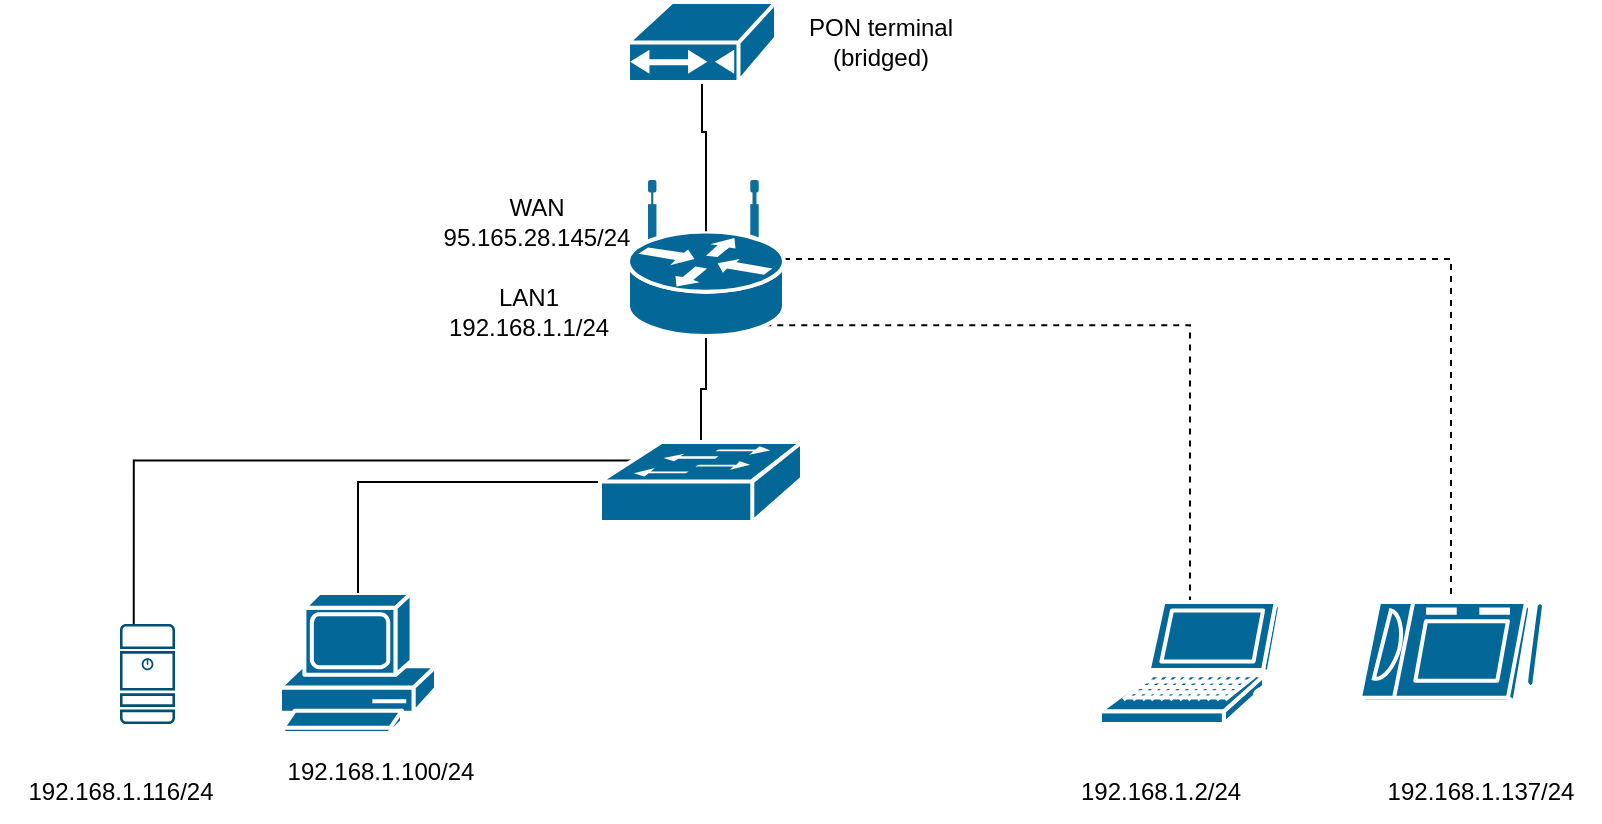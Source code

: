 <mxfile version="20.5.3" type="github">
  <diagram name="Page-1" id="c37626ed-c26b-45fb-9056-f9ebc6bb27b6">
    <mxGraphModel dx="1348" dy="764" grid="1" gridSize="10" guides="1" tooltips="1" connect="1" arrows="1" fold="1" page="1" pageScale="1" pageWidth="1100" pageHeight="850" background="none" math="0" shadow="0">
      <root>
        <mxCell id="0" />
        <mxCell id="1" parent="0" />
        <mxCell id="S-D4uRY1__-7AtNyb_nX-12" style="edgeStyle=orthogonalEdgeStyle;rounded=0;orthogonalLoop=1;jettySize=auto;html=1;exitX=0.88;exitY=0.93;exitDx=0;exitDy=0;exitPerimeter=0;endArrow=none;endFill=0;dashed=1;" edge="1" parent="1" source="S-D4uRY1__-7AtNyb_nX-2" target="S-D4uRY1__-7AtNyb_nX-7">
          <mxGeometry relative="1" as="geometry" />
        </mxCell>
        <mxCell id="S-D4uRY1__-7AtNyb_nX-13" style="edgeStyle=orthogonalEdgeStyle;rounded=0;orthogonalLoop=1;jettySize=auto;html=1;dashed=1;endArrow=none;endFill=0;" edge="1" parent="1" source="S-D4uRY1__-7AtNyb_nX-2" target="S-D4uRY1__-7AtNyb_nX-9">
          <mxGeometry relative="1" as="geometry" />
        </mxCell>
        <mxCell id="S-D4uRY1__-7AtNyb_nX-14" style="edgeStyle=orthogonalEdgeStyle;rounded=0;orthogonalLoop=1;jettySize=auto;html=1;exitX=0.5;exitY=1;exitDx=0;exitDy=0;exitPerimeter=0;entryX=0.5;entryY=0;entryDx=0;entryDy=0;entryPerimeter=0;endArrow=none;endFill=0;" edge="1" parent="1" source="S-D4uRY1__-7AtNyb_nX-2" target="S-D4uRY1__-7AtNyb_nX-10">
          <mxGeometry relative="1" as="geometry" />
        </mxCell>
        <mxCell id="S-D4uRY1__-7AtNyb_nX-2" value="" style="shape=mxgraph.cisco.routers.wireless_router;sketch=0;html=1;pointerEvents=1;dashed=0;fillColor=#036897;strokeColor=#ffffff;strokeWidth=2;verticalLabelPosition=bottom;verticalAlign=top;align=center;outlineConnect=0;" vertex="1" parent="1">
          <mxGeometry x="474" y="120" width="78" height="77" as="geometry" />
        </mxCell>
        <mxCell id="S-D4uRY1__-7AtNyb_nX-6" style="edgeStyle=orthogonalEdgeStyle;rounded=0;orthogonalLoop=1;jettySize=auto;html=1;exitX=0.5;exitY=1;exitDx=0;exitDy=0;exitPerimeter=0;entryX=0.5;entryY=0.32;entryDx=0;entryDy=0;entryPerimeter=0;endArrow=none;endFill=0;" edge="1" parent="1" source="S-D4uRY1__-7AtNyb_nX-3" target="S-D4uRY1__-7AtNyb_nX-2">
          <mxGeometry relative="1" as="geometry" />
        </mxCell>
        <mxCell id="S-D4uRY1__-7AtNyb_nX-3" value="" style="shape=mxgraph.cisco.modems_and_phones.cable_modem;sketch=0;html=1;pointerEvents=1;dashed=0;fillColor=#036897;strokeColor=#ffffff;strokeWidth=2;verticalLabelPosition=bottom;verticalAlign=top;align=center;outlineConnect=0;" vertex="1" parent="1">
          <mxGeometry x="474" y="30" width="74" height="40" as="geometry" />
        </mxCell>
        <mxCell id="S-D4uRY1__-7AtNyb_nX-7" value="" style="shape=mxgraph.cisco.computers_and_peripherals.laptop;sketch=0;html=1;pointerEvents=1;dashed=0;fillColor=#036897;strokeColor=#ffffff;strokeWidth=2;verticalLabelPosition=bottom;verticalAlign=top;align=center;outlineConnect=0;" vertex="1" parent="1">
          <mxGeometry x="710" y="330" width="90" height="61" as="geometry" />
        </mxCell>
        <mxCell id="S-D4uRY1__-7AtNyb_nX-8" value="" style="shape=mxgraph.cisco.computers_and_peripherals.pc;sketch=0;html=1;pointerEvents=1;dashed=0;fillColor=#036897;strokeColor=#ffffff;strokeWidth=2;verticalLabelPosition=bottom;verticalAlign=top;align=center;outlineConnect=0;" vertex="1" parent="1">
          <mxGeometry x="300" y="325.5" width="78" height="70" as="geometry" />
        </mxCell>
        <mxCell id="S-D4uRY1__-7AtNyb_nX-9" value="" style="shape=mxgraph.cisco.computers_and_peripherals.tablet;sketch=0;html=1;pointerEvents=1;dashed=0;fillColor=#036897;strokeColor=#ffffff;strokeWidth=2;verticalLabelPosition=bottom;verticalAlign=top;align=center;outlineConnect=0;" vertex="1" parent="1">
          <mxGeometry x="840" y="330" width="91" height="50" as="geometry" />
        </mxCell>
        <mxCell id="S-D4uRY1__-7AtNyb_nX-15" style="edgeStyle=orthogonalEdgeStyle;rounded=0;orthogonalLoop=1;jettySize=auto;html=1;endArrow=none;endFill=0;" edge="1" parent="1" source="S-D4uRY1__-7AtNyb_nX-10" target="S-D4uRY1__-7AtNyb_nX-8">
          <mxGeometry relative="1" as="geometry" />
        </mxCell>
        <mxCell id="S-D4uRY1__-7AtNyb_nX-17" style="edgeStyle=orthogonalEdgeStyle;rounded=0;orthogonalLoop=1;jettySize=auto;html=1;exitX=0.16;exitY=0.23;exitDx=0;exitDy=0;exitPerimeter=0;entryX=0.25;entryY=0;entryDx=0;entryDy=0;entryPerimeter=0;endArrow=none;endFill=0;" edge="1" parent="1" source="S-D4uRY1__-7AtNyb_nX-10" target="S-D4uRY1__-7AtNyb_nX-16">
          <mxGeometry relative="1" as="geometry" />
        </mxCell>
        <mxCell id="S-D4uRY1__-7AtNyb_nX-10" value="" style="shape=mxgraph.cisco.switches.workgroup_switch;html=1;pointerEvents=1;dashed=0;fillColor=#036897;strokeColor=#ffffff;strokeWidth=2;verticalLabelPosition=bottom;verticalAlign=top;align=center;outlineConnect=0;" vertex="1" parent="1">
          <mxGeometry x="460" y="250" width="101" height="40" as="geometry" />
        </mxCell>
        <mxCell id="S-D4uRY1__-7AtNyb_nX-16" value="" style="sketch=0;points=[[0.015,0.015,0],[0.985,0.015,0],[0.985,0.985,0],[0.015,0.985,0],[0.25,0,0],[0.5,0,0],[0.75,0,0],[1,0.25,0],[1,0.5,0],[1,0.75,0],[0.75,1,0],[0.5,1,0],[0.25,1,0],[0,0.75,0],[0,0.5,0],[0,0.25,0]];verticalLabelPosition=bottom;html=1;verticalAlign=top;aspect=fixed;align=center;pointerEvents=1;shape=mxgraph.cisco19.server;fillColor=#005073;strokeColor=none;" vertex="1" parent="1">
          <mxGeometry x="220" y="341" width="27.5" height="50" as="geometry" />
        </mxCell>
        <mxCell id="S-D4uRY1__-7AtNyb_nX-18" value="LAN1&lt;div&gt;192.168.1.1/24&lt;/div&gt;" style="text;html=1;resizable=0;autosize=1;align=center;verticalAlign=middle;points=[];fillColor=none;strokeColor=none;rounded=0;" vertex="1" parent="1">
          <mxGeometry x="374" y="165" width="100" height="40" as="geometry" />
        </mxCell>
        <mxCell id="S-D4uRY1__-7AtNyb_nX-19" value="&lt;div&gt;192.168.1.116/24&lt;/div&gt;" style="text;html=1;resizable=0;autosize=1;align=center;verticalAlign=middle;points=[];fillColor=none;strokeColor=none;rounded=0;" vertex="1" parent="1">
          <mxGeometry x="160" y="410" width="120" height="30" as="geometry" />
        </mxCell>
        <mxCell id="S-D4uRY1__-7AtNyb_nX-20" value="&lt;div&gt;192.168.1.100/24&lt;/div&gt;" style="text;html=1;resizable=0;autosize=1;align=center;verticalAlign=middle;points=[];fillColor=none;strokeColor=none;rounded=0;" vertex="1" parent="1">
          <mxGeometry x="290" y="400" width="120" height="30" as="geometry" />
        </mxCell>
        <mxCell id="S-D4uRY1__-7AtNyb_nX-21" value="&lt;div&gt;192.168.1.2/24&lt;/div&gt;" style="text;html=1;resizable=0;autosize=1;align=center;verticalAlign=middle;points=[];fillColor=none;strokeColor=none;rounded=0;" vertex="1" parent="1">
          <mxGeometry x="690" y="410" width="100" height="30" as="geometry" />
        </mxCell>
        <mxCell id="S-D4uRY1__-7AtNyb_nX-22" value="&lt;div&gt;192.168.1.137/24&lt;/div&gt;" style="text;html=1;resizable=0;autosize=1;align=center;verticalAlign=middle;points=[];fillColor=none;strokeColor=none;rounded=0;" vertex="1" parent="1">
          <mxGeometry x="840" y="410" width="120" height="30" as="geometry" />
        </mxCell>
        <mxCell id="S-D4uRY1__-7AtNyb_nX-23" value="WAN&lt;br&gt;&lt;div&gt;95.165.28.145/24&lt;/div&gt;" style="text;html=1;resizable=0;autosize=1;align=center;verticalAlign=middle;points=[];fillColor=none;strokeColor=none;rounded=0;" vertex="1" parent="1">
          <mxGeometry x="368" y="120" width="120" height="40" as="geometry" />
        </mxCell>
        <mxCell id="S-D4uRY1__-7AtNyb_nX-24" value="&lt;div&gt;PON terminal&lt;/div&gt;&lt;div&gt;(bridged)&lt;/div&gt;" style="text;html=1;resizable=0;autosize=1;align=center;verticalAlign=middle;points=[];fillColor=none;strokeColor=none;rounded=0;" vertex="1" parent="1">
          <mxGeometry x="550" y="30" width="100" height="40" as="geometry" />
        </mxCell>
      </root>
    </mxGraphModel>
  </diagram>
</mxfile>
